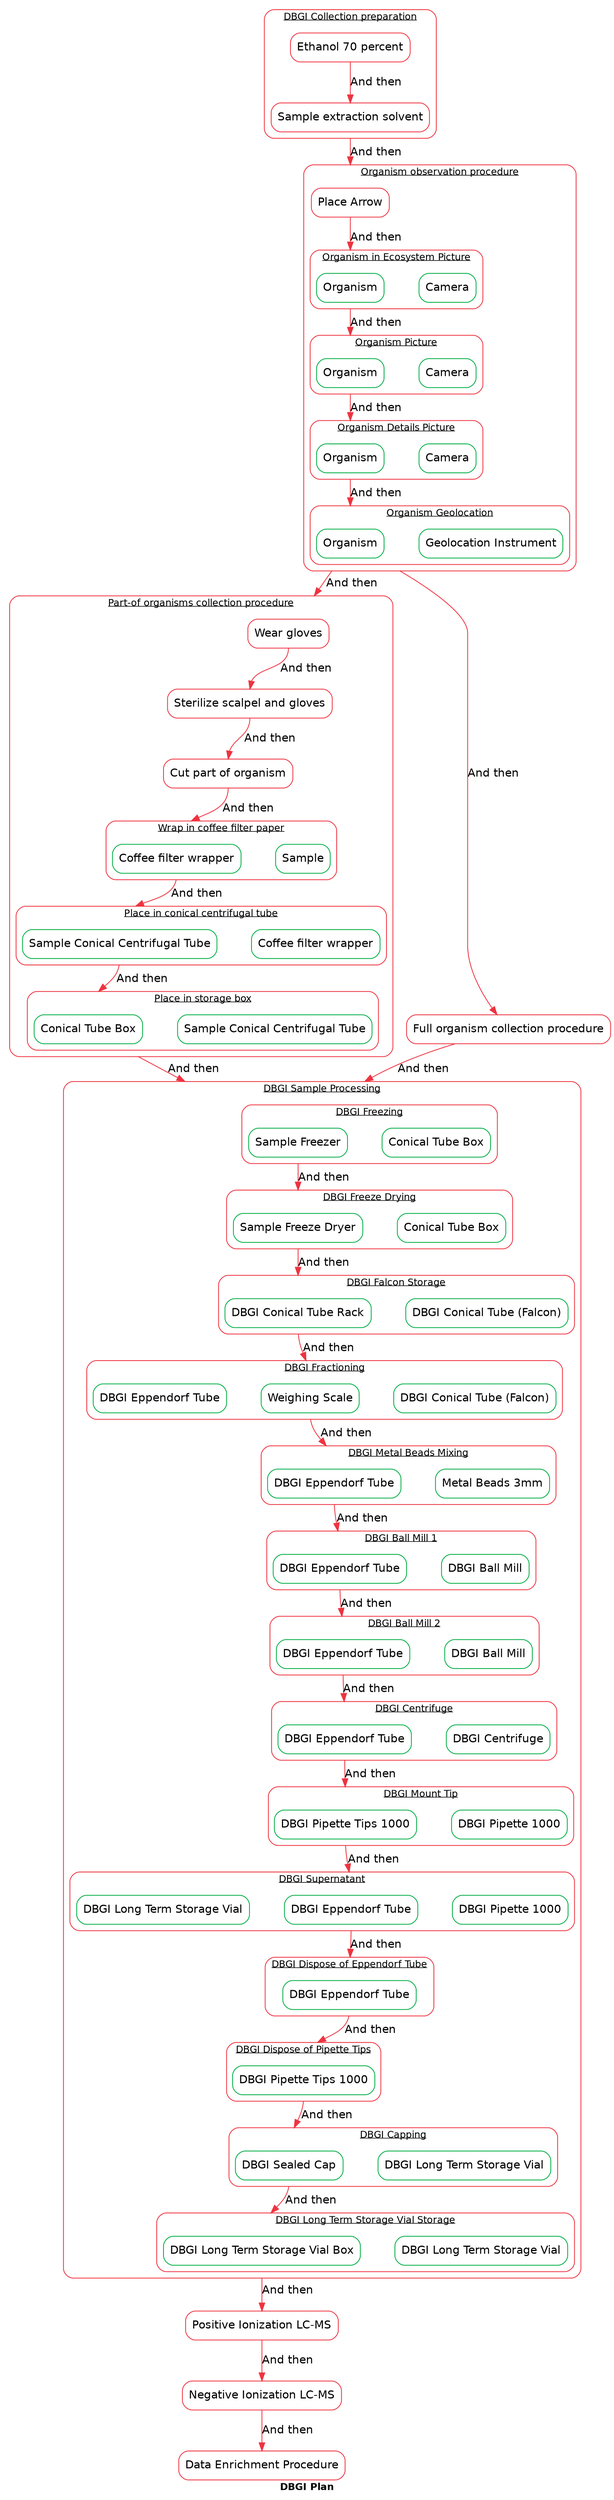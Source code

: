 digraph G {
	graph [
		label=<<B>DBGI Plan</B>>,
		fontname="Helvetica",
		fontsize=12,
		bgcolor=white,
		splines=true,
		nodesep=0.6,
		concentrate=true,
		compound=true,
	];
	node [style=rounded, fontname="Helvetica"];
	edge [fontname="Helvetica"];
subgraph cluster__0 {
	label=<<U>DBGI Collection preparation</U>>;
	style="rounded";
	color="#EF3340";
	P3 [label="Ethanol 70 percent", shape=box, color="#EF3340"];
	P4 [label="Sample extraction solvent", shape=box, color="#EF3340"];
    P3:s -> P4:n [label="And then", color="#EF3340"];
}
subgraph cluster__1 {
	label=<<U>DBGI Sample Processing</U>>;
	style="rounded";
	color="#EF3340";
subgraph cluster__1_0 {
	label=<<U>DBGI Freezing</U>>;
	style="rounded";
	color="#EF3340";
    T1 [label="Conical Tube Box", shape=box, color="#00ad43"];
    T2 [label="Sample Freezer", shape=box, color="#00ad43"];
}
subgraph cluster__1_1 {
	label=<<U>DBGI Freeze Drying</U>>;
	style="rounded";
	color="#EF3340";
    T3 [label="Conical Tube Box", shape=box, color="#00ad43"];
    T4 [label="Sample Freeze Dryer", shape=box, color="#00ad43"];
}
subgraph cluster__1_2 {
	label=<<U>DBGI Falcon Storage</U>>;
	style="rounded";
	color="#EF3340";
    T5 [label="DBGI Conical Tube (Falcon)", shape=box, color="#00ad43"];
    T6 [label="DBGI Conical Tube Rack", shape=box, color="#00ad43"];
}
subgraph cluster__1_3 {
	label=<<U>DBGI Fractioning</U>>;
	style="rounded";
	color="#EF3340";
    T7 [label="DBGI Conical Tube (Falcon)", shape=box, color="#00ad43"];
    T8 [label="Weighing Scale", shape=box, color="#00ad43"];
    T9 [label="DBGI Eppendorf Tube", shape=box, color="#00ad43"];
}
subgraph cluster__1_4 {
	label=<<U>DBGI Metal Beads Mixing</U>>;
	style="rounded";
	color="#EF3340";
    T10 [label="Metal Beads 3mm", shape=box, color="#00ad43"];
    T11 [label="DBGI Eppendorf Tube", shape=box, color="#00ad43"];
}
subgraph cluster__1_5 {
	label=<<U>DBGI Ball Mill 1</U>>;
	style="rounded";
	color="#EF3340";
    T12 [label="DBGI Ball Mill", shape=box, color="#00ad43"];
    T13 [label="DBGI Eppendorf Tube", shape=box, color="#00ad43"];
}
subgraph cluster__1_6 {
	label=<<U>DBGI Ball Mill 2</U>>;
	style="rounded";
	color="#EF3340";
    T14 [label="DBGI Ball Mill", shape=box, color="#00ad43"];
    T15 [label="DBGI Eppendorf Tube", shape=box, color="#00ad43"];
}
subgraph cluster__1_7 {
	label=<<U>DBGI Centrifuge</U>>;
	style="rounded";
	color="#EF3340";
    T16 [label="DBGI Centrifuge", shape=box, color="#00ad43"];
    T17 [label="DBGI Eppendorf Tube", shape=box, color="#00ad43"];
}
subgraph cluster__1_8 {
	label=<<U>DBGI Mount Tip</U>>;
	style="rounded";
	color="#EF3340";
    T18 [label="DBGI Pipette 1000", shape=box, color="#00ad43"];
    T19 [label="DBGI Pipette Tips 1000", shape=box, color="#00ad43"];
}
subgraph cluster__1_9 {
	label=<<U>DBGI Supernatant</U>>;
	style="rounded";
	color="#EF3340";
    T20 [label="DBGI Pipette 1000", shape=box, color="#00ad43"];
    T21 [label="DBGI Eppendorf Tube", shape=box, color="#00ad43"];
    T22 [label="DBGI Long Term Storage Vial", shape=box, color="#00ad43"];
}
subgraph cluster__1_10 {
	label=<<U>DBGI Capping</U>>;
	style="rounded";
	color="#EF3340";
    T23 [label="DBGI Long Term Storage Vial", shape=box, color="#00ad43"];
    T24 [label="DBGI Sealed Cap", shape=box, color="#00ad43"];
}
subgraph cluster__1_11 {
	label=<<U>DBGI Long Term Storage Vial Storage</U>>;
	style="rounded";
	color="#EF3340";
    T25 [label="DBGI Long Term Storage Vial", shape=box, color="#00ad43"];
    T26 [label="DBGI Long Term Storage Vial Box", shape=box, color="#00ad43"];
}
subgraph cluster__1_12 {
	label=<<U>DBGI Dispose of Eppendorf Tube</U>>;
	style="rounded";
	color="#EF3340";
    T27 [label="DBGI Eppendorf Tube", shape=box, color="#00ad43"];
}
subgraph cluster__1_13 {
	label=<<U>DBGI Dispose of Pipette Tips</U>>;
	style="rounded";
	color="#EF3340";
    T28 [label="DBGI Pipette Tips 1000", shape=box, color="#00ad43"];
}
    T2:s -> T4:n [label="And then", color="#EF3340", ltail=cluster__1_0, lhead=cluster__1_1];
    T4:s -> T6:n [label="And then", color="#EF3340", ltail=cluster__1_1, lhead=cluster__1_2];
    T6:s -> T8:n [label="And then", color="#EF3340", ltail=cluster__1_2, lhead=cluster__1_3];
    T8:s -> T11:n [label="And then", color="#EF3340", ltail=cluster__1_3, lhead=cluster__1_4];
    T11:s -> T13:n [label="And then", color="#EF3340", ltail=cluster__1_4, lhead=cluster__1_5];
    T13:s -> T15:n [label="And then", color="#EF3340", ltail=cluster__1_5, lhead=cluster__1_6];
    T15:s -> T17:n [label="And then", color="#EF3340", ltail=cluster__1_6, lhead=cluster__1_7];
    T17:s -> T19:n [label="And then", color="#EF3340", ltail=cluster__1_7, lhead=cluster__1_8];
    T19:s -> T21:n [label="And then", color="#EF3340", ltail=cluster__1_8, lhead=cluster__1_9];
    T21:s -> T27:n [label="And then", color="#EF3340", ltail=cluster__1_9, lhead=cluster__1_12];
    T24:s -> T26:n [label="And then", color="#EF3340", ltail=cluster__1_10, lhead=cluster__1_11];
    T27:s -> T28:n [label="And then", color="#EF3340", ltail=cluster__1_12, lhead=cluster__1_13];
    T28:s -> T24:n [label="And then", color="#EF3340", ltail=cluster__1_13, lhead=cluster__1_10];
}
    P20 [label="Positive Ionization LC-MS", shape=box, color="#EF3340"];
    P21 [label="Negative Ionization LC-MS", shape=box, color="#EF3340"];
subgraph cluster__4 {
	label=<<U>Organism observation procedure</U>>;
	style="rounded";
	color="#EF3340";
	P23 [label="Place Arrow", shape=box, color="#EF3340"];
subgraph cluster__4_1 {
	label=<<U>Organism in Ecosystem Picture</U>>;
	style="rounded";
	color="#EF3340";
    T44 [label="Camera", shape=box, color="#00ad43"];
    T45 [label="Organism", shape=box, color="#00ad43"];
}
subgraph cluster__4_2 {
	label=<<U>Organism Picture</U>>;
	style="rounded";
	color="#EF3340";
    T46 [label="Camera", shape=box, color="#00ad43"];
    T47 [label="Organism", shape=box, color="#00ad43"];
}
subgraph cluster__4_3 {
	label=<<U>Organism Details Picture</U>>;
	style="rounded";
	color="#EF3340";
    T48 [label="Camera", shape=box, color="#00ad43"];
    T49 [label="Organism", shape=box, color="#00ad43"];
}
subgraph cluster__4_4 {
	label=<<U>Organism Geolocation</U>>;
	style="rounded";
	color="#EF3340";
    T50 [label="Geolocation Instrument", shape=box, color="#00ad43"];
    T51 [label="Organism", shape=box, color="#00ad43"];
}
    P23:s -> T45:n [label="And then", color="#EF3340", lhead=cluster__4_1];
    T45:s -> T47:n [label="And then", color="#EF3340", ltail=cluster__4_1, lhead=cluster__4_2];
    T47:s -> T49:n [label="And then", color="#EF3340", ltail=cluster__4_2, lhead=cluster__4_3];
    T49:s -> T51:n [label="And then", color="#EF3340", ltail=cluster__4_3, lhead=cluster__4_4];
}
    P28 [label="Full organism collection procedure", shape=box, color="#EF3340"];
subgraph cluster__6 {
	label=<<U>Part-of organisms collection procedure</U>>;
	style="rounded";
	color="#EF3340";
	P30 [label="Wear gloves", shape=box, color="#EF3340"];
	P31 [label="Sterilize scalpel and gloves", shape=box, color="#EF3340"];
	P32 [label="Cut part of organism", shape=box, color="#EF3340"];
subgraph cluster__6_3 {
	label=<<U>Wrap in coffee filter paper</U>>;
	style="rounded";
	color="#EF3340";
    T55 [label="Sample", shape=box, color="#00ad43"];
    T56 [label="Coffee filter wrapper", shape=box, color="#00ad43"];
}
subgraph cluster__6_4 {
	label=<<U>Place in conical centrifugal tube</U>>;
	style="rounded";
	color="#EF3340";
    T57 [label="Coffee filter wrapper", shape=box, color="#00ad43"];
    T58 [label="Sample Conical Centrifugal Tube", shape=box, color="#00ad43"];
}
subgraph cluster__6_5 {
	label=<<U>Place in storage box</U>>;
	style="rounded";
	color="#EF3340";
    T59 [label="Sample Conical Centrifugal Tube", shape=box, color="#00ad43"];
    T60 [label="Conical Tube Box", shape=box, color="#00ad43"];
}
    P30:s -> P31:n [label="And then", color="#EF3340"];
    P31:s -> P32:n [label="And then", color="#EF3340"];
    P32:s -> T56:n [label="And then", color="#EF3340", lhead=cluster__6_3];
    T56:s -> T58:n [label="And then", color="#EF3340", ltail=cluster__6_3, lhead=cluster__6_4];
    T58:s -> T60:n [label="And then", color="#EF3340", ltail=cluster__6_4, lhead=cluster__6_5];
}
    P36 [label="Data Enrichment Procedure", shape=box, color="#EF3340"];
    P4 -> P23 [label="And then", color="#EF3340", ltail=cluster__0, lhead=cluster__4];
    T26 -> P20 [label="And then", color="#EF3340", ltail=cluster__1];
    P20 -> P21 [label="And then", color="#EF3340"];
    P21 -> P36 [label="And then", color="#EF3340"];
    T51 -> P28 [label="And then", color="#EF3340", ltail=cluster__4];
    T51 -> P30 [label="And then", color="#EF3340", ltail=cluster__4, lhead=cluster__6];
    P28 -> T2 [label="And then", color="#EF3340", lhead=cluster__1];
    T60 -> T2 [label="And then", color="#EF3340", ltail=cluster__6, lhead=cluster__1];
}
